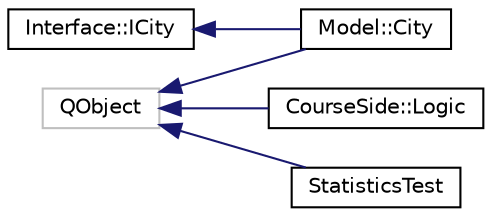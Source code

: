 digraph "Graphical Class Hierarchy"
{
 // LATEX_PDF_SIZE
  edge [fontname="Helvetica",fontsize="10",labelfontname="Helvetica",labelfontsize="10"];
  node [fontname="Helvetica",fontsize="10",shape=record];
  rankdir="LR";
  Node24 [label="Interface::ICity",height=0.2,width=0.4,color="black", fillcolor="white", style="filled",URL="$class_interface_1_1_i_city.html",tooltip="CityIF is an interface that every city in the game must fulfill. Kaupunki."];
  Node24 -> Node3 [dir="back",color="midnightblue",fontsize="10",style="solid",fontname="Helvetica"];
  Node3 [label="Model::City",height=0.2,width=0.4,color="black", fillcolor="white", style="filled",URL="$class_model_1_1_city.html",tooltip="The City class @inherits QObject - to use signal - slot mechanism @inherits Icity - used courseSide l..."];
  Node1 [label="QObject",height=0.2,width=0.4,color="grey75", fillcolor="white", style="filled",tooltip=" "];
  Node1 -> Node0 [dir="back",color="midnightblue",fontsize="10",style="solid",fontname="Helvetica"];
  Node0 [label="CourseSide::Logic",height=0.2,width=0.4,color="black", fillcolor="white", style="filled",URL="$class_course_side_1_1_logic.html",tooltip=" "];
  Node1 -> Node3 [dir="back",color="midnightblue",fontsize="10",style="solid",fontname="Helvetica"];
  Node1 -> Node4 [dir="back",color="midnightblue",fontsize="10",style="solid",fontname="Helvetica"];
  Node4 [label="StatisticsTest",height=0.2,width=0.4,color="black", fillcolor="white", style="filled",URL="$class_statistics_test.html",tooltip=" "];
}
